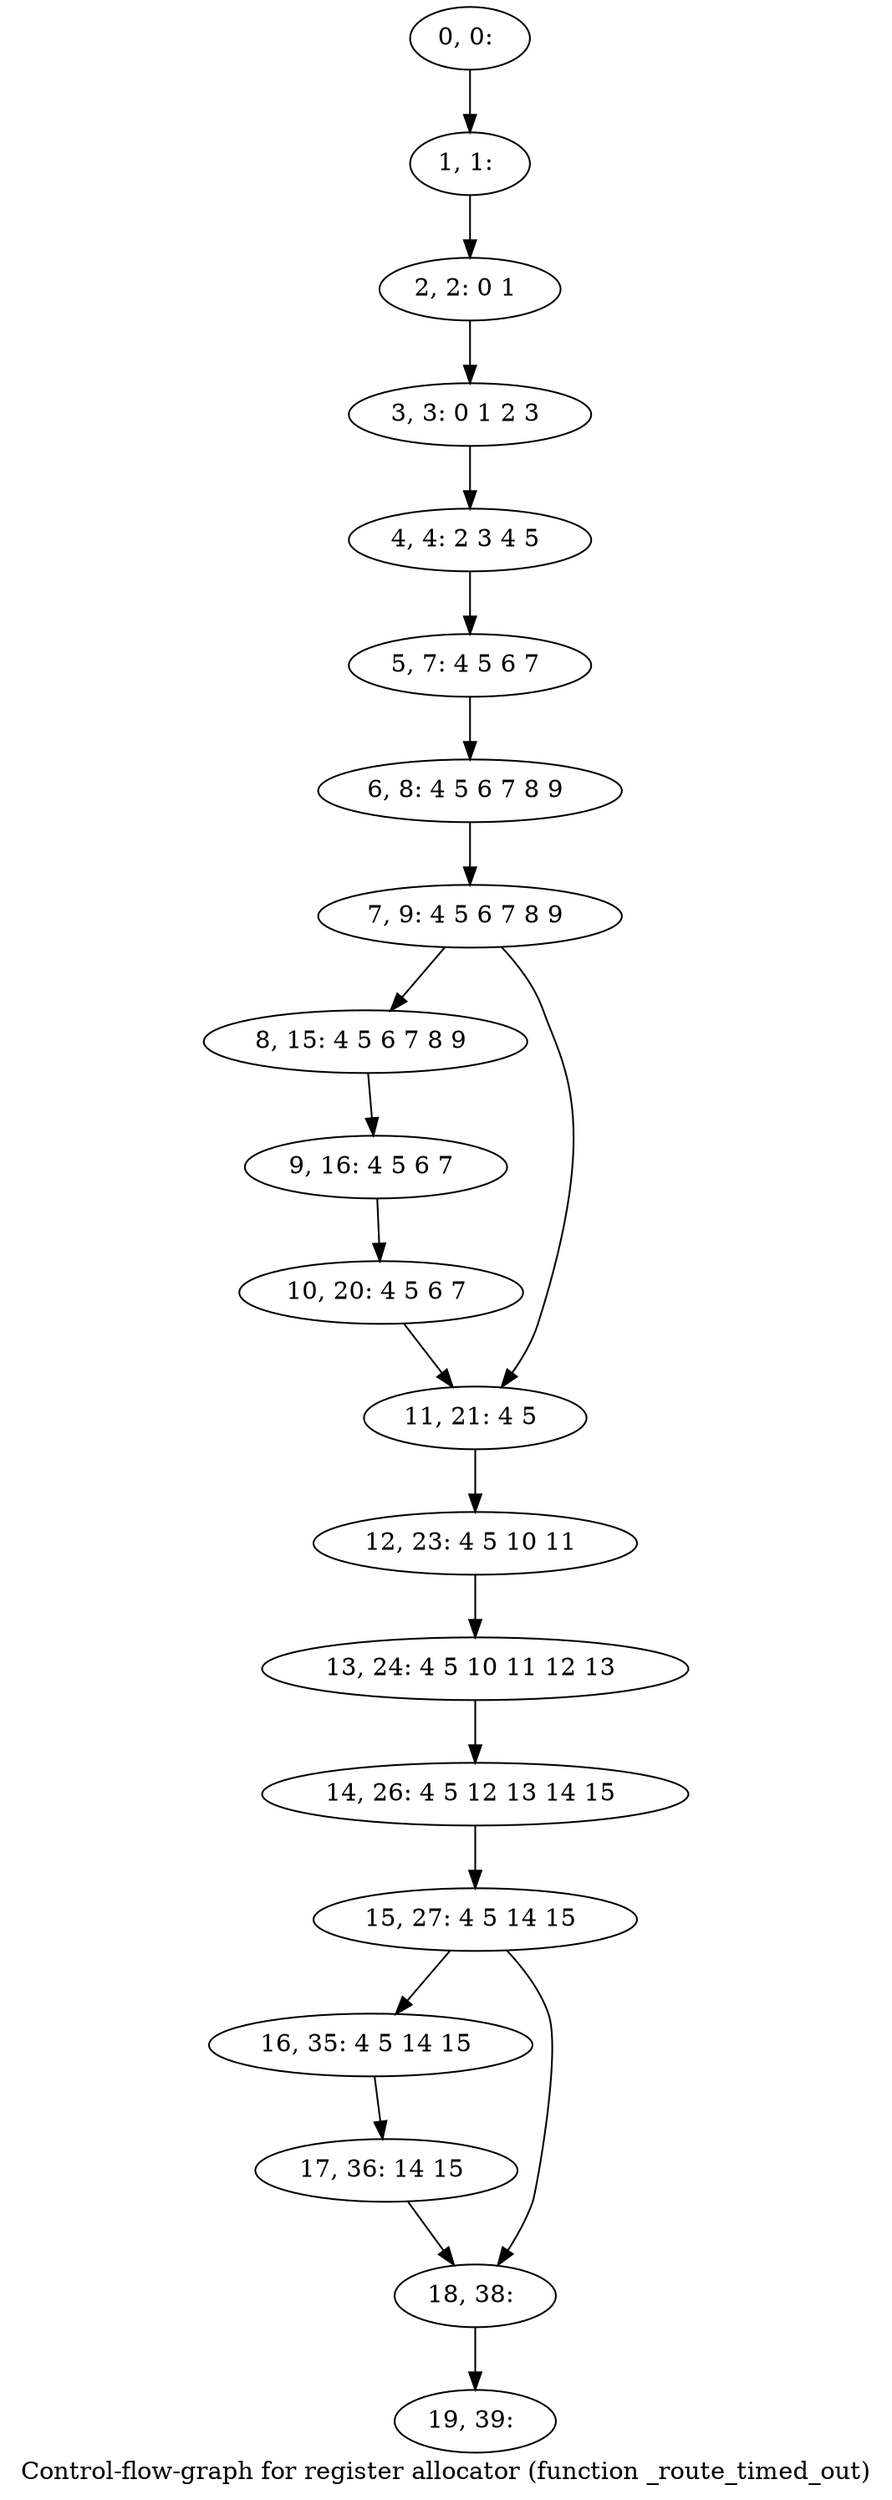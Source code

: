 digraph G {
graph [label="Control-flow-graph for register allocator (function _route_timed_out)"]
0[label="0, 0: "];
1[label="1, 1: "];
2[label="2, 2: 0 1 "];
3[label="3, 3: 0 1 2 3 "];
4[label="4, 4: 2 3 4 5 "];
5[label="5, 7: 4 5 6 7 "];
6[label="6, 8: 4 5 6 7 8 9 "];
7[label="7, 9: 4 5 6 7 8 9 "];
8[label="8, 15: 4 5 6 7 8 9 "];
9[label="9, 16: 4 5 6 7 "];
10[label="10, 20: 4 5 6 7 "];
11[label="11, 21: 4 5 "];
12[label="12, 23: 4 5 10 11 "];
13[label="13, 24: 4 5 10 11 12 13 "];
14[label="14, 26: 4 5 12 13 14 15 "];
15[label="15, 27: 4 5 14 15 "];
16[label="16, 35: 4 5 14 15 "];
17[label="17, 36: 14 15 "];
18[label="18, 38: "];
19[label="19, 39: "];
0->1 ;
1->2 ;
2->3 ;
3->4 ;
4->5 ;
5->6 ;
6->7 ;
7->8 ;
7->11 ;
8->9 ;
9->10 ;
10->11 ;
11->12 ;
12->13 ;
13->14 ;
14->15 ;
15->16 ;
15->18 ;
16->17 ;
17->18 ;
18->19 ;
}
